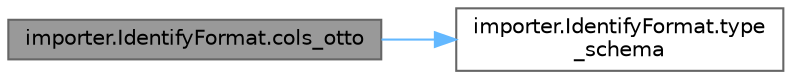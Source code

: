 digraph "importer.IdentifyFormat.cols_otto"
{
 // LATEX_PDF_SIZE
  bgcolor="transparent";
  edge [fontname=Helvetica,fontsize=10,labelfontname=Helvetica,labelfontsize=10];
  node [fontname=Helvetica,fontsize=10,shape=box,height=0.2,width=0.4];
  rankdir="LR";
  Node1 [id="Node000001",label="importer.IdentifyFormat.cols_otto",height=0.2,width=0.4,color="gray40", fillcolor="grey60", style="filled", fontcolor="black",tooltip=" "];
  Node1 -> Node2 [id="edge1_Node000001_Node000002",color="steelblue1",style="solid",tooltip=" "];
  Node2 [id="Node000002",label="importer.IdentifyFormat.type\l_schema",height=0.2,width=0.4,color="grey40", fillcolor="white", style="filled",URL="$namespaceimporter_1_1_identify_format.html#a15570bb0e03a40059c773832ed82f530",tooltip=" "];
}
